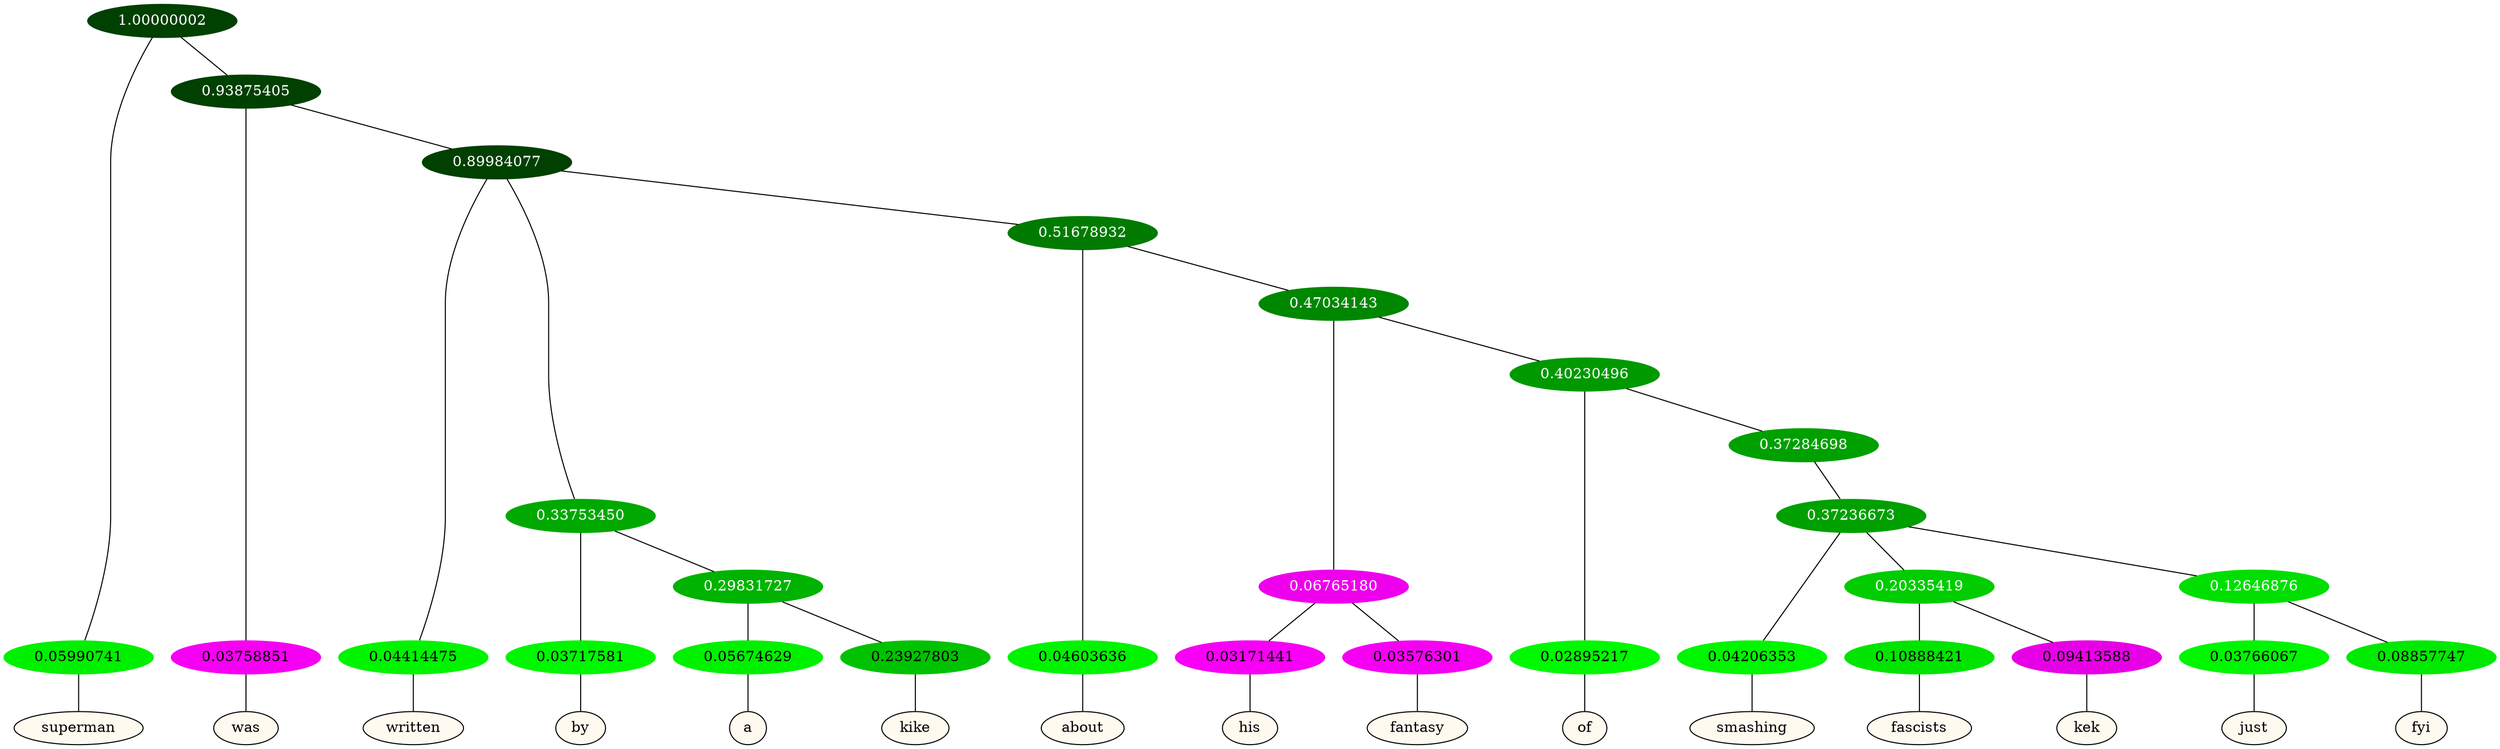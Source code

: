 graph {
	node [format=png height=0.15 nodesep=0.001 ordering=out overlap=prism overlap_scaling=0.01 ranksep=0.001 ratio=0.2 style=filled width=0.15]
	{
		rank=same
		a_w_1 [label=superman color=black fillcolor=floralwhite style="filled,solid"]
		a_w_3 [label=was color=black fillcolor=floralwhite style="filled,solid"]
		a_w_5 [label=written color=black fillcolor=floralwhite style="filled,solid"]
		a_w_8 [label=by color=black fillcolor=floralwhite style="filled,solid"]
		a_w_12 [label=a color=black fillcolor=floralwhite style="filled,solid"]
		a_w_13 [label=kike color=black fillcolor=floralwhite style="filled,solid"]
		a_w_10 [label=about color=black fillcolor=floralwhite style="filled,solid"]
		a_w_16 [label=his color=black fillcolor=floralwhite style="filled,solid"]
		a_w_17 [label=fantasy color=black fillcolor=floralwhite style="filled,solid"]
		a_w_18 [label=of color=black fillcolor=floralwhite style="filled,solid"]
		a_w_21 [label=smashing color=black fillcolor=floralwhite style="filled,solid"]
		a_w_24 [label=fascists color=black fillcolor=floralwhite style="filled,solid"]
		a_w_25 [label=kek color=black fillcolor=floralwhite style="filled,solid"]
		a_w_26 [label=just color=black fillcolor=floralwhite style="filled,solid"]
		a_w_27 [label=fyi color=black fillcolor=floralwhite style="filled,solid"]
	}
	a_n_1 -- a_w_1
	a_n_3 -- a_w_3
	a_n_5 -- a_w_5
	a_n_8 -- a_w_8
	a_n_12 -- a_w_12
	a_n_13 -- a_w_13
	a_n_10 -- a_w_10
	a_n_16 -- a_w_16
	a_n_17 -- a_w_17
	a_n_18 -- a_w_18
	a_n_21 -- a_w_21
	a_n_24 -- a_w_24
	a_n_25 -- a_w_25
	a_n_26 -- a_w_26
	a_n_27 -- a_w_27
	{
		rank=same
		a_n_1 [label=0.05990741 color="0.334 1.000 0.940" fontcolor=black]
		a_n_3 [label=0.03758851 color="0.835 1.000 0.962" fontcolor=black]
		a_n_5 [label=0.04414475 color="0.334 1.000 0.956" fontcolor=black]
		a_n_8 [label=0.03717581 color="0.334 1.000 0.963" fontcolor=black]
		a_n_12 [label=0.05674629 color="0.334 1.000 0.943" fontcolor=black]
		a_n_13 [label=0.23927803 color="0.334 1.000 0.761" fontcolor=black]
		a_n_10 [label=0.04603636 color="0.334 1.000 0.954" fontcolor=black]
		a_n_16 [label=0.03171441 color="0.835 1.000 0.968" fontcolor=black]
		a_n_17 [label=0.03576301 color="0.835 1.000 0.964" fontcolor=black]
		a_n_18 [label=0.02895217 color="0.334 1.000 0.971" fontcolor=black]
		a_n_21 [label=0.04206353 color="0.334 1.000 0.958" fontcolor=black]
		a_n_24 [label=0.10888421 color="0.334 1.000 0.891" fontcolor=black]
		a_n_25 [label=0.09413588 color="0.835 1.000 0.906" fontcolor=black]
		a_n_26 [label=0.03766067 color="0.334 1.000 0.962" fontcolor=black]
		a_n_27 [label=0.08857747 color="0.334 1.000 0.911" fontcolor=black]
	}
	a_n_0 [label=1.00000002 color="0.334 1.000 0.250" fontcolor=grey99]
	a_n_0 -- a_n_1
	a_n_2 [label=0.93875405 color="0.334 1.000 0.250" fontcolor=grey99]
	a_n_0 -- a_n_2
	a_n_2 -- a_n_3
	a_n_4 [label=0.89984077 color="0.334 1.000 0.250" fontcolor=grey99]
	a_n_2 -- a_n_4
	a_n_4 -- a_n_5
	a_n_6 [label=0.33753450 color="0.334 1.000 0.662" fontcolor=grey99]
	a_n_4 -- a_n_6
	a_n_7 [label=0.51678932 color="0.334 1.000 0.483" fontcolor=grey99]
	a_n_4 -- a_n_7
	a_n_6 -- a_n_8
	a_n_9 [label=0.29831727 color="0.334 1.000 0.702" fontcolor=grey99]
	a_n_6 -- a_n_9
	a_n_7 -- a_n_10
	a_n_11 [label=0.47034143 color="0.334 1.000 0.530" fontcolor=grey99]
	a_n_7 -- a_n_11
	a_n_9 -- a_n_12
	a_n_9 -- a_n_13
	a_n_14 [label=0.06765180 color="0.835 1.000 0.932" fontcolor=grey99]
	a_n_11 -- a_n_14
	a_n_15 [label=0.40230496 color="0.334 1.000 0.598" fontcolor=grey99]
	a_n_11 -- a_n_15
	a_n_14 -- a_n_16
	a_n_14 -- a_n_17
	a_n_15 -- a_n_18
	a_n_19 [label=0.37284698 color="0.334 1.000 0.627" fontcolor=grey99]
	a_n_15 -- a_n_19
	a_n_20 [label=0.37236673 color="0.334 1.000 0.628" fontcolor=grey99]
	a_n_19 -- a_n_20
	a_n_20 -- a_n_21
	a_n_22 [label=0.20335419 color="0.334 1.000 0.797" fontcolor=grey99]
	a_n_20 -- a_n_22
	a_n_23 [label=0.12646876 color="0.334 1.000 0.874" fontcolor=grey99]
	a_n_20 -- a_n_23
	a_n_22 -- a_n_24
	a_n_22 -- a_n_25
	a_n_23 -- a_n_26
	a_n_23 -- a_n_27
}
